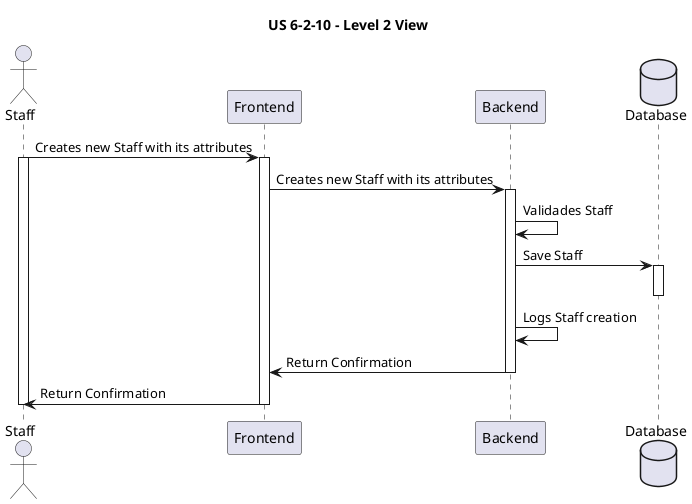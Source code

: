 ' 
' User Story: As a **Staff**, I want to request an Staff, so that the Patient has access to the necessary healthcare.
'
' Acceptance Criteria:
' 
' - Staffs can input Staff details such as **Patient ID**, **Staff type**, **Priority**, **Date**, **Time** and **Request Status**.
' - A unique **Staff ID** is generated upon profile creation.
' - The system validates that the Patient ID and Staff type are valid.
' - The profile is stored securely in the system.

@startuml

title US 6-2-10 - Level 2 View

actor Staff as U
participant "Frontend" as web
participant "Backend" as api
database "Database" as db

U -> web : Creates new Staff with its attributes
activate U
activate web
web -> api : Creates new Staff with its attributes
activate api

api -> api : Validades Staff
api -> db : Save Staff
activate db
deactivate db
api -> api : Logs Staff creation
api -> web : Return Confirmation
deactivate api
web -> U : Return Confirmation
deactivate web
deactivate U



@enduml